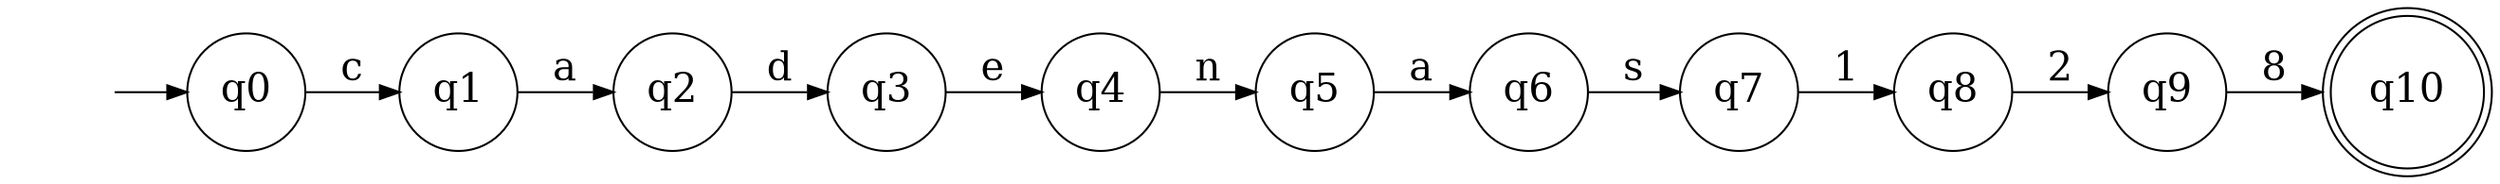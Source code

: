 digraph "automatas/Valor_de_asignacion/cosocadenas128" {
	graph [rankdir=LR]
	node [fontsize=20]
	edge [fontsize="20pt"]
	"" [label="" shape=plaintext]
	q10 [label=q10 shape=doublecircle]
	q5 [label=q5 shape=circle]
	q3 [label=q3 shape=circle]
	q4 [label=q4 shape=circle]
	q2 [label=q2 shape=circle]
	q0 [label=q0 shape=circle]
	q7 [label=q7 shape=circle]
	q1 [label=q1 shape=circle]
	q9 [label=q9 shape=circle]
	q8 [label=q8 shape=circle]
	q6 [label=q6 shape=circle]
	"" -> q0 [label=""]
	q0 -> q1 [label=c]
	q1 -> q2 [label=a]
	q2 -> q3 [label=d]
	q3 -> q4 [label=e]
	q4 -> q5 [label=n]
	q5 -> q6 [label=a]
	q6 -> q7 [label=s]
	q7 -> q8 [label=1]
	q8 -> q9 [label=2]
	q9 -> q10 [label=8]
}
